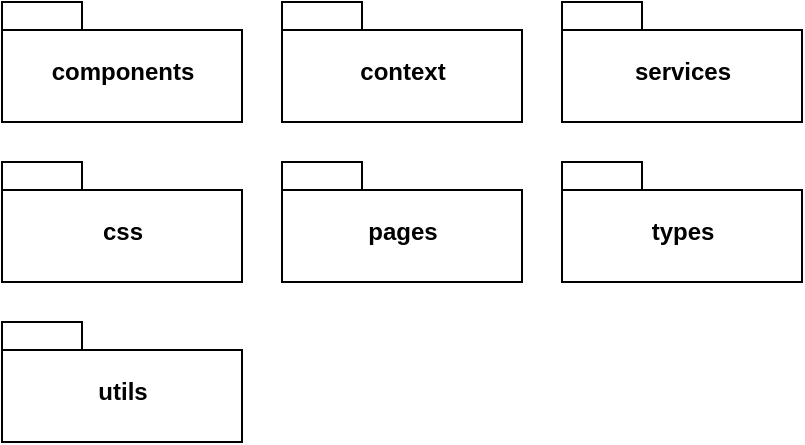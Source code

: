 <mxfile version="20.6.0" type="device"><diagram id="56mZquBf0K_uKQAXXTUB" name="Strona-1"><mxGraphModel dx="390" dy="597" grid="1" gridSize="10" guides="1" tooltips="1" connect="1" arrows="1" fold="1" page="1" pageScale="1" pageWidth="1169" pageHeight="827" math="0" shadow="0"><root><mxCell id="0"/><mxCell id="1" parent="0"/><mxCell id="8Leo7x402Fs_mU6p800T-1" value="components&lt;br&gt;" style="shape=folder;fontStyle=1;spacingTop=10;tabWidth=40;tabHeight=14;tabPosition=left;html=1;" vertex="1" parent="1"><mxGeometry x="40" y="280" width="120" height="60" as="geometry"/></mxCell><mxCell id="8Leo7x402Fs_mU6p800T-2" value="context&lt;br&gt;" style="shape=folder;fontStyle=1;spacingTop=10;tabWidth=40;tabHeight=14;tabPosition=left;html=1;" vertex="1" parent="1"><mxGeometry x="180" y="280" width="120" height="60" as="geometry"/></mxCell><mxCell id="8Leo7x402Fs_mU6p800T-3" value="css" style="shape=folder;fontStyle=1;spacingTop=10;tabWidth=40;tabHeight=14;tabPosition=left;html=1;" vertex="1" parent="1"><mxGeometry x="40" y="360" width="120" height="60" as="geometry"/></mxCell><mxCell id="8Leo7x402Fs_mU6p800T-4" value="pages" style="shape=folder;fontStyle=1;spacingTop=10;tabWidth=40;tabHeight=14;tabPosition=left;html=1;" vertex="1" parent="1"><mxGeometry x="180" y="360" width="120" height="60" as="geometry"/></mxCell><mxCell id="8Leo7x402Fs_mU6p800T-5" value="services" style="shape=folder;fontStyle=1;spacingTop=10;tabWidth=40;tabHeight=14;tabPosition=left;html=1;" vertex="1" parent="1"><mxGeometry x="320" y="280" width="120" height="60" as="geometry"/></mxCell><mxCell id="8Leo7x402Fs_mU6p800T-6" value="types" style="shape=folder;fontStyle=1;spacingTop=10;tabWidth=40;tabHeight=14;tabPosition=left;html=1;" vertex="1" parent="1"><mxGeometry x="320" y="360" width="120" height="60" as="geometry"/></mxCell><mxCell id="8Leo7x402Fs_mU6p800T-7" value="utils" style="shape=folder;fontStyle=1;spacingTop=10;tabWidth=40;tabHeight=14;tabPosition=left;html=1;" vertex="1" parent="1"><mxGeometry x="40" y="440" width="120" height="60" as="geometry"/></mxCell></root></mxGraphModel></diagram></mxfile>